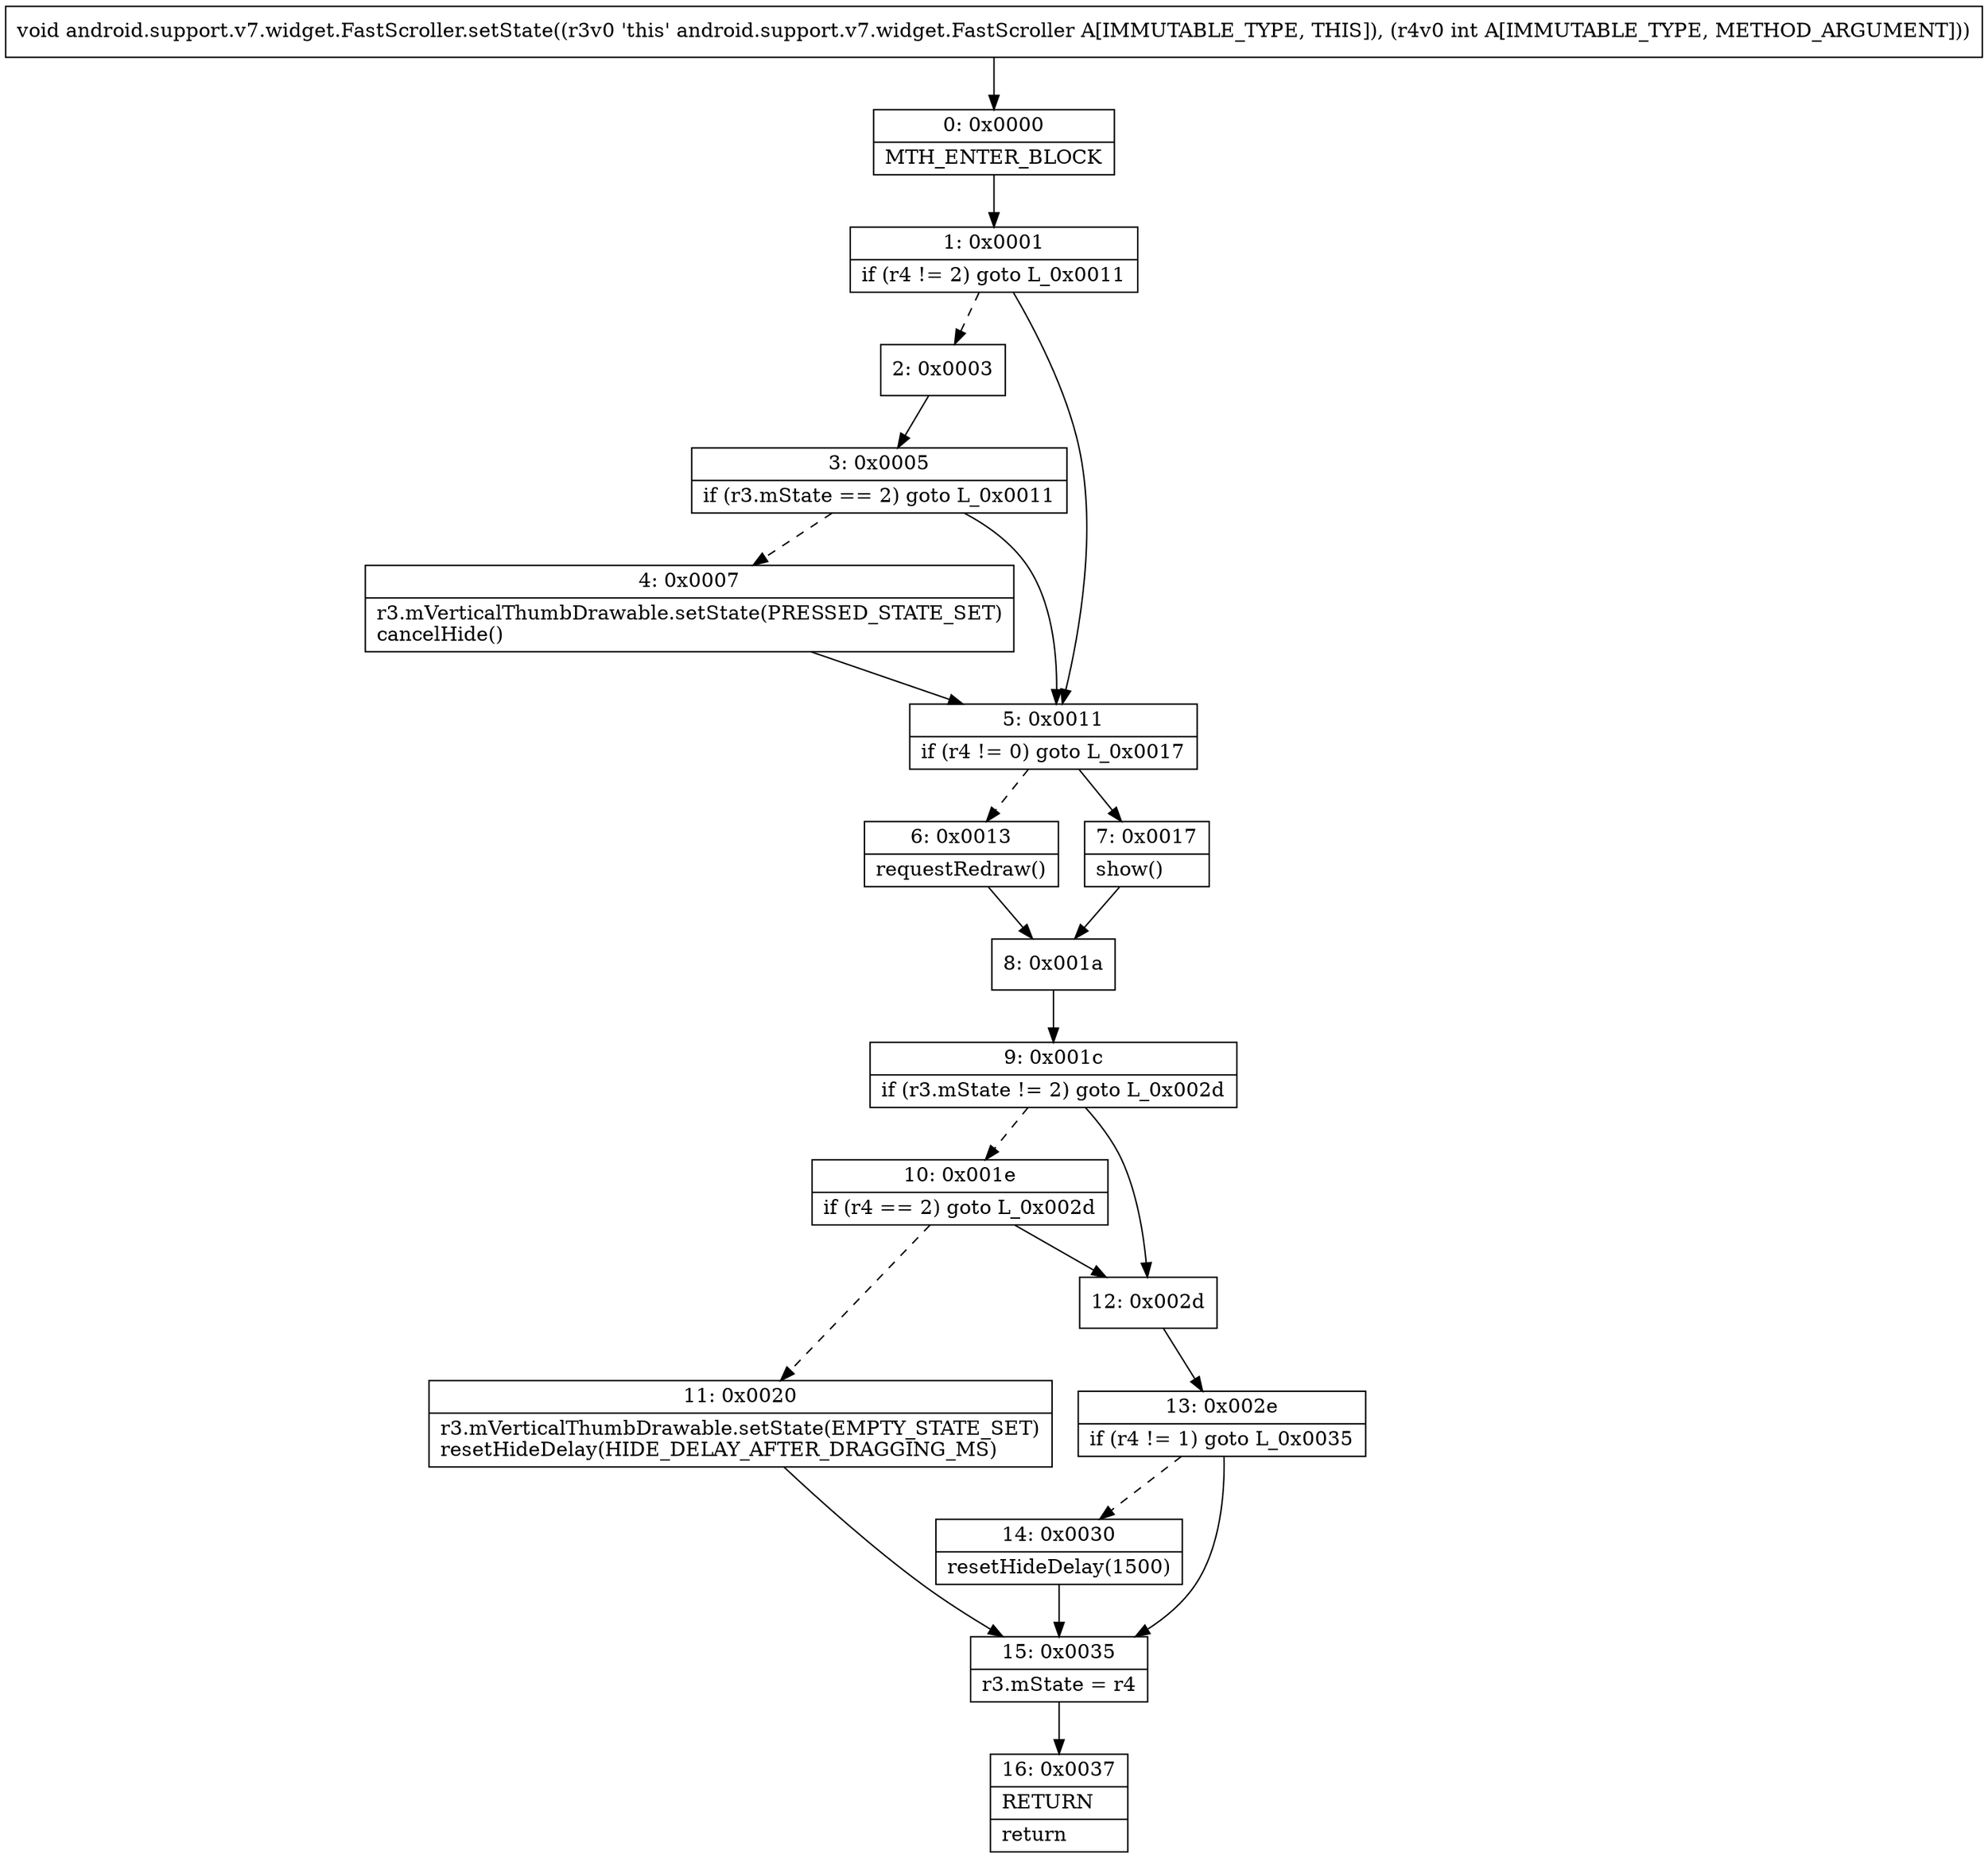 digraph "CFG forandroid.support.v7.widget.FastScroller.setState(I)V" {
Node_0 [shape=record,label="{0\:\ 0x0000|MTH_ENTER_BLOCK\l}"];
Node_1 [shape=record,label="{1\:\ 0x0001|if (r4 != 2) goto L_0x0011\l}"];
Node_2 [shape=record,label="{2\:\ 0x0003}"];
Node_3 [shape=record,label="{3\:\ 0x0005|if (r3.mState == 2) goto L_0x0011\l}"];
Node_4 [shape=record,label="{4\:\ 0x0007|r3.mVerticalThumbDrawable.setState(PRESSED_STATE_SET)\lcancelHide()\l}"];
Node_5 [shape=record,label="{5\:\ 0x0011|if (r4 != 0) goto L_0x0017\l}"];
Node_6 [shape=record,label="{6\:\ 0x0013|requestRedraw()\l}"];
Node_7 [shape=record,label="{7\:\ 0x0017|show()\l}"];
Node_8 [shape=record,label="{8\:\ 0x001a}"];
Node_9 [shape=record,label="{9\:\ 0x001c|if (r3.mState != 2) goto L_0x002d\l}"];
Node_10 [shape=record,label="{10\:\ 0x001e|if (r4 == 2) goto L_0x002d\l}"];
Node_11 [shape=record,label="{11\:\ 0x0020|r3.mVerticalThumbDrawable.setState(EMPTY_STATE_SET)\lresetHideDelay(HIDE_DELAY_AFTER_DRAGGING_MS)\l}"];
Node_12 [shape=record,label="{12\:\ 0x002d}"];
Node_13 [shape=record,label="{13\:\ 0x002e|if (r4 != 1) goto L_0x0035\l}"];
Node_14 [shape=record,label="{14\:\ 0x0030|resetHideDelay(1500)\l}"];
Node_15 [shape=record,label="{15\:\ 0x0035|r3.mState = r4\l}"];
Node_16 [shape=record,label="{16\:\ 0x0037|RETURN\l|return\l}"];
MethodNode[shape=record,label="{void android.support.v7.widget.FastScroller.setState((r3v0 'this' android.support.v7.widget.FastScroller A[IMMUTABLE_TYPE, THIS]), (r4v0 int A[IMMUTABLE_TYPE, METHOD_ARGUMENT])) }"];
MethodNode -> Node_0;
Node_0 -> Node_1;
Node_1 -> Node_2[style=dashed];
Node_1 -> Node_5;
Node_2 -> Node_3;
Node_3 -> Node_4[style=dashed];
Node_3 -> Node_5;
Node_4 -> Node_5;
Node_5 -> Node_6[style=dashed];
Node_5 -> Node_7;
Node_6 -> Node_8;
Node_7 -> Node_8;
Node_8 -> Node_9;
Node_9 -> Node_10[style=dashed];
Node_9 -> Node_12;
Node_10 -> Node_11[style=dashed];
Node_10 -> Node_12;
Node_11 -> Node_15;
Node_12 -> Node_13;
Node_13 -> Node_14[style=dashed];
Node_13 -> Node_15;
Node_14 -> Node_15;
Node_15 -> Node_16;
}

